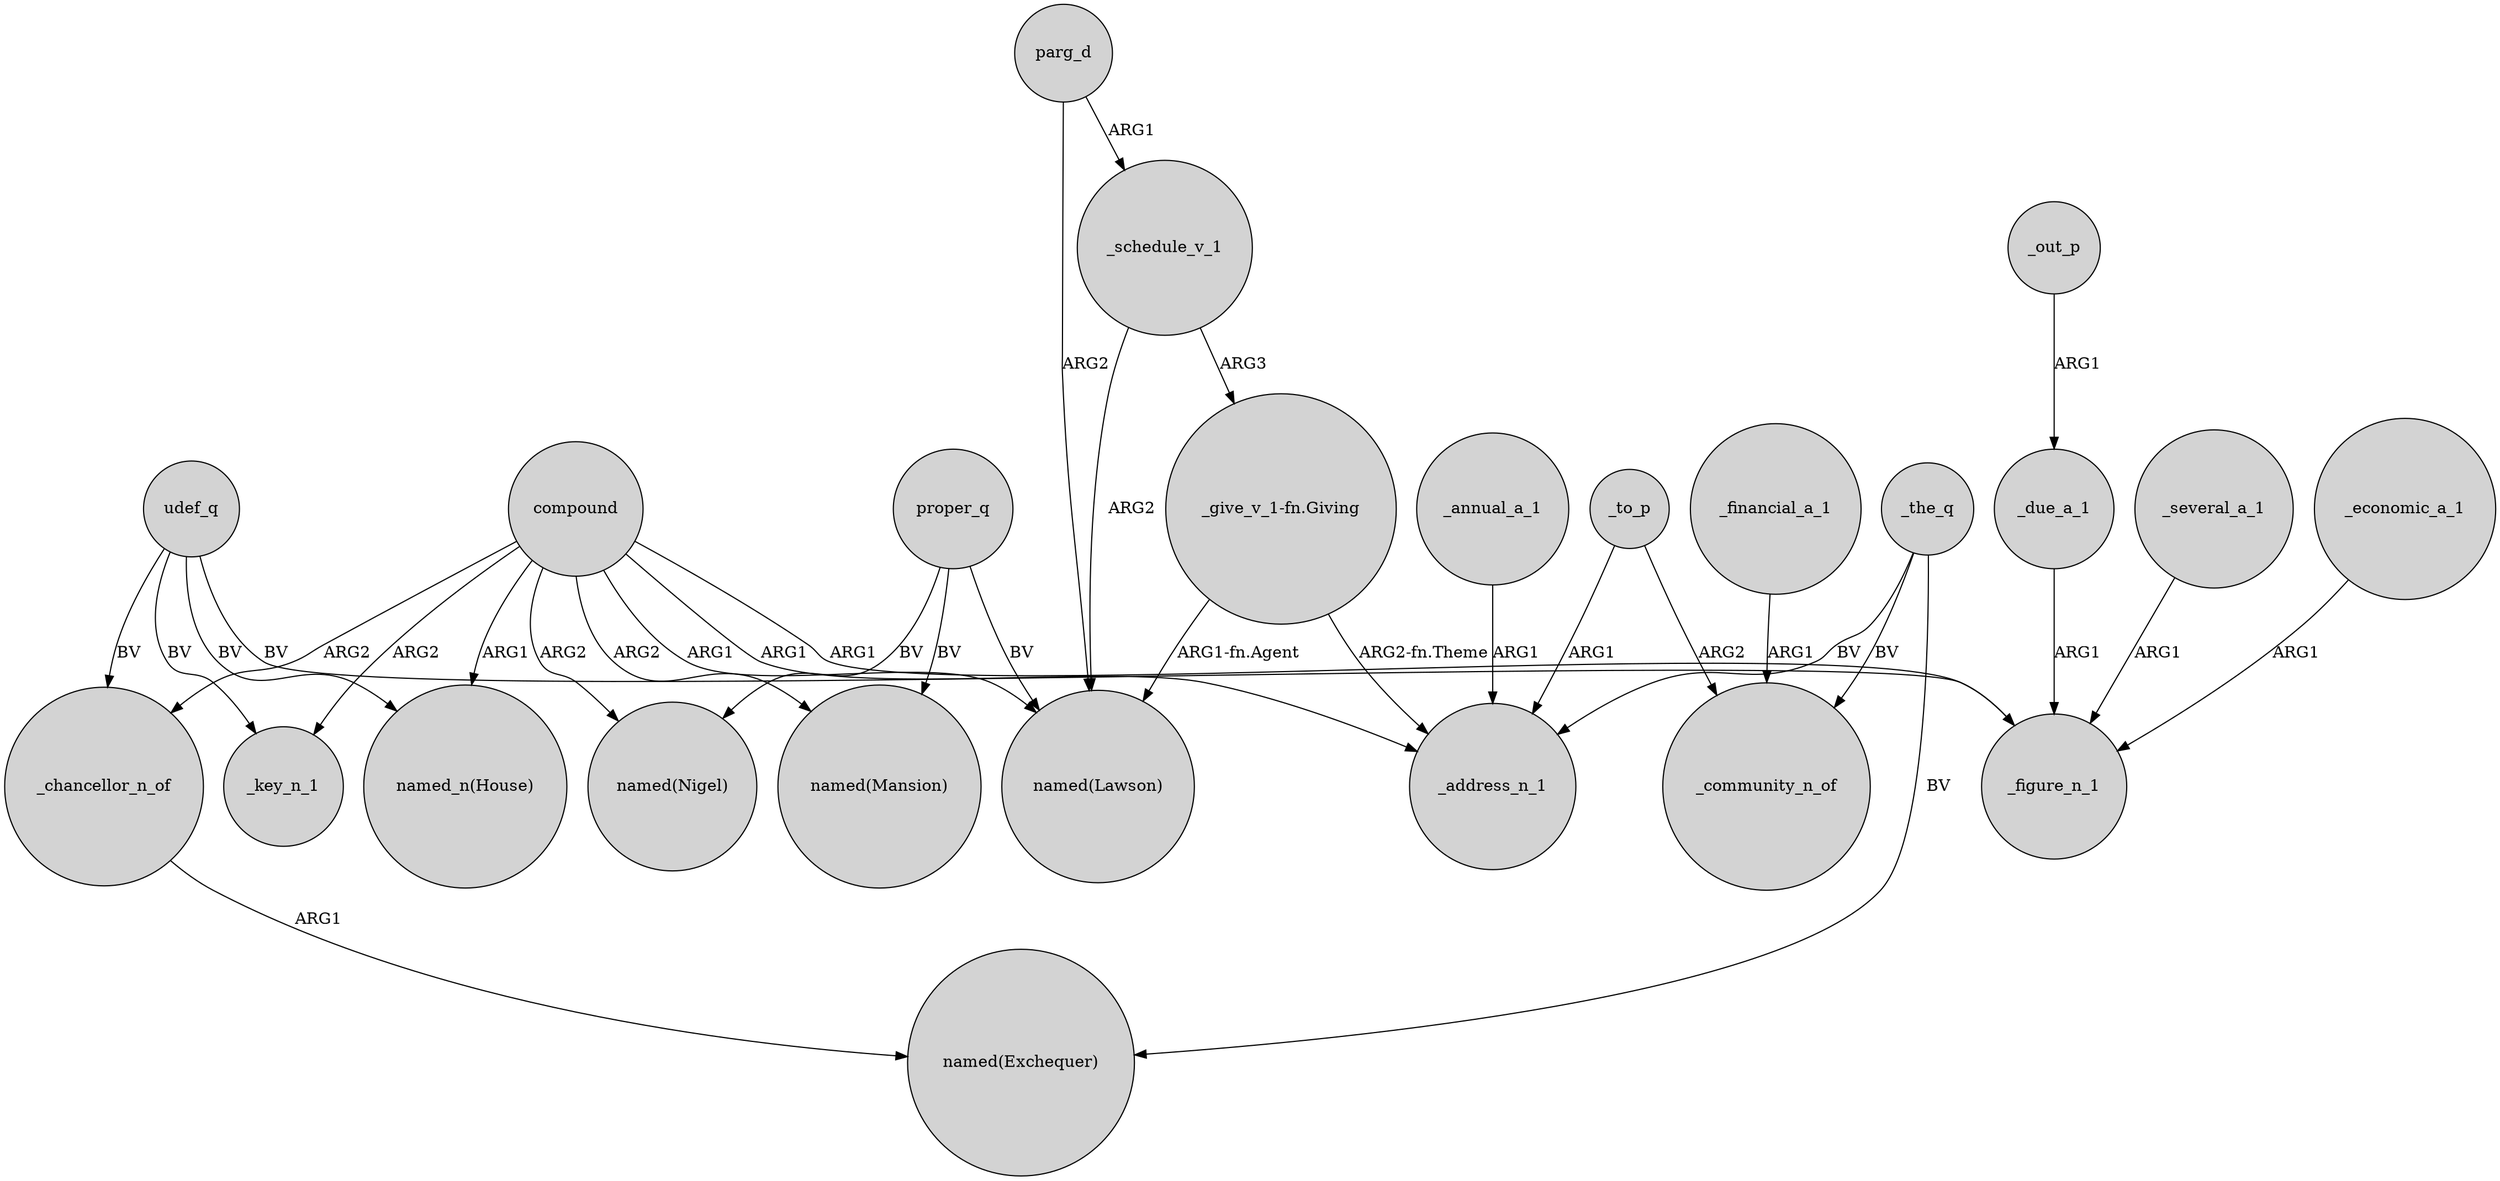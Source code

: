 digraph {
	node [shape=circle style=filled]
	udef_q -> "named_n(House)" [label=BV]
	compound -> _key_n_1 [label=ARG2]
	parg_d -> "named(Lawson)" [label=ARG2]
	compound -> "named(Nigel)" [label=ARG2]
	_to_p -> _address_n_1 [label=ARG1]
	udef_q -> _key_n_1 [label=BV]
	"_give_v_1-fn.Giving" -> "named(Lawson)" [label="ARG1-fn.Agent"]
	"_give_v_1-fn.Giving" -> _address_n_1 [label="ARG2-fn.Theme"]
	_out_p -> _due_a_1 [label=ARG1]
	proper_q -> "named(Mansion)" [label=BV]
	_to_p -> _community_n_of [label=ARG2]
	_several_a_1 -> _figure_n_1 [label=ARG1]
	compound -> "named_n(House)" [label=ARG1]
	_annual_a_1 -> _address_n_1 [label=ARG1]
	_chancellor_n_of -> "named(Exchequer)" [label=ARG1]
	compound -> "named(Mansion)" [label=ARG2]
	udef_q -> _chancellor_n_of [label=BV]
	_economic_a_1 -> _figure_n_1 [label=ARG1]
	compound -> "named(Lawson)" [label=ARG1]
	proper_q -> "named(Lawson)" [label=BV]
	_the_q -> _address_n_1 [label=BV]
	compound -> _address_n_1 [label=ARG1]
	compound -> _chancellor_n_of [label=ARG2]
	udef_q -> _figure_n_1 [label=BV]
	_schedule_v_1 -> "_give_v_1-fn.Giving" [label=ARG3]
	parg_d -> _schedule_v_1 [label=ARG1]
	_schedule_v_1 -> "named(Lawson)" [label=ARG2]
	_the_q -> _community_n_of [label=BV]
	_financial_a_1 -> _community_n_of [label=ARG1]
	_due_a_1 -> _figure_n_1 [label=ARG1]
	proper_q -> "named(Nigel)" [label=BV]
	_the_q -> "named(Exchequer)" [label=BV]
	compound -> _figure_n_1 [label=ARG1]
}
